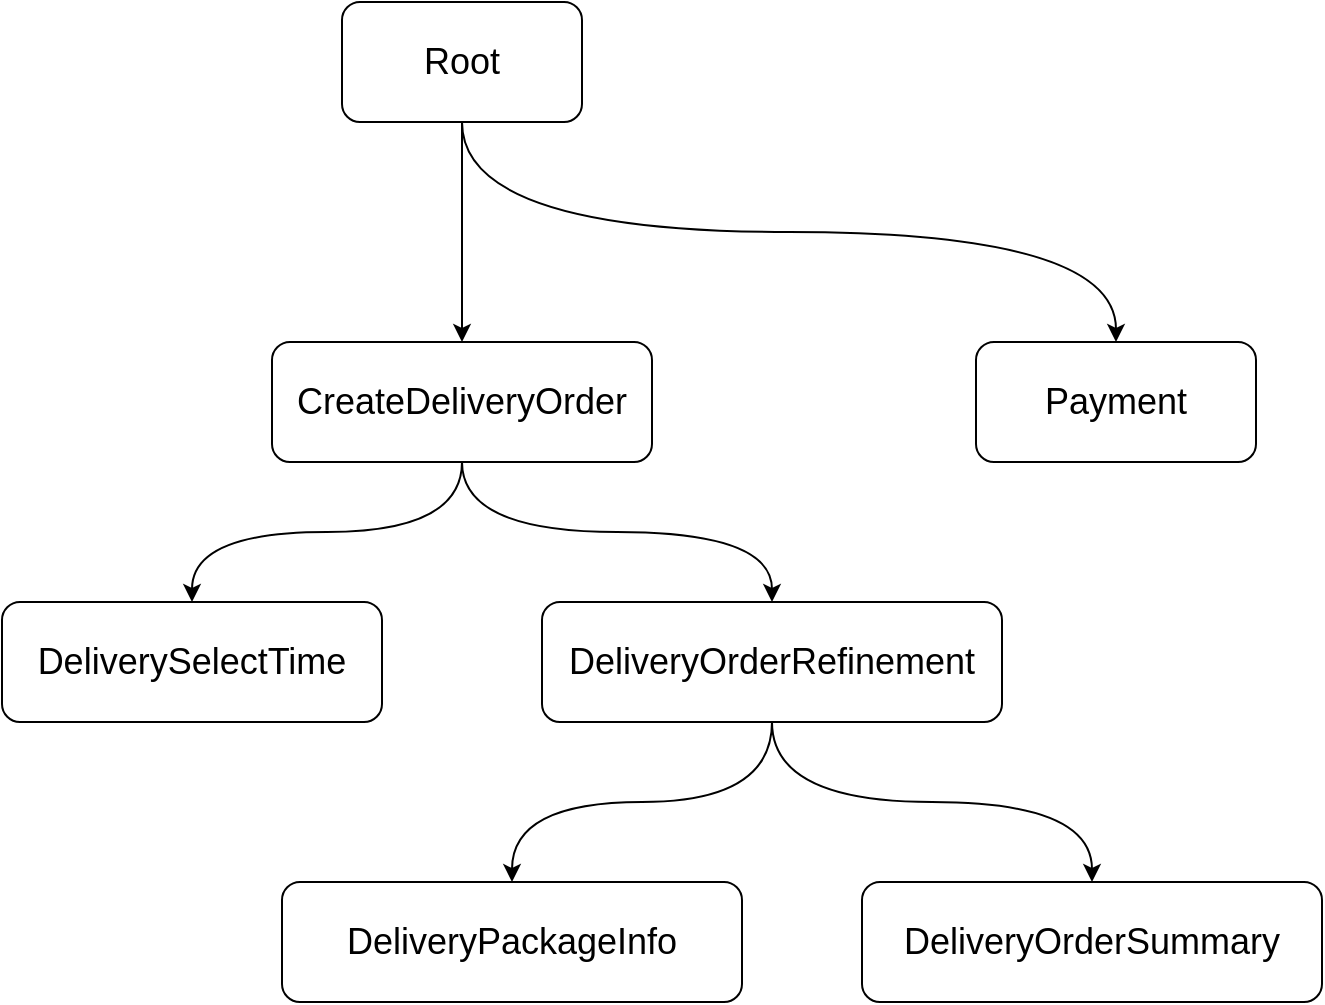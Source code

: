 <mxfile version="12.1.9" type="device" pages="1"><diagram id="BCArHgb9KyM_cuhZDT75" name="Page-1"><mxGraphModel dx="1026" dy="580" grid="1" gridSize="10" guides="1" tooltips="1" connect="1" arrows="1" fold="1" page="1" pageScale="1" pageWidth="1654" pageHeight="2336" math="0" shadow="0"><root><mxCell id="0"/><mxCell id="1" parent="0"/><mxCell id="_loMCa4smAAVEXe9JhCX-4" style="edgeStyle=orthogonalEdgeStyle;rounded=0;orthogonalLoop=1;jettySize=auto;html=1;entryX=0.5;entryY=0;entryDx=0;entryDy=0;" edge="1" parent="1" source="_loMCa4smAAVEXe9JhCX-1" target="_loMCa4smAAVEXe9JhCX-2"><mxGeometry relative="1" as="geometry"/></mxCell><mxCell id="_loMCa4smAAVEXe9JhCX-14" style="edgeStyle=orthogonalEdgeStyle;curved=1;rounded=0;orthogonalLoop=1;jettySize=auto;html=1;entryX=0.5;entryY=0;entryDx=0;entryDy=0;exitX=0.5;exitY=1;exitDx=0;exitDy=0;" edge="1" parent="1" source="_loMCa4smAAVEXe9JhCX-1" target="_loMCa4smAAVEXe9JhCX-3"><mxGeometry relative="1" as="geometry"/></mxCell><mxCell id="_loMCa4smAAVEXe9JhCX-1" value="&lt;font style=&quot;font-size: 18px&quot;&gt;Root&lt;/font&gt;" style="rounded=1;whiteSpace=wrap;html=1;" vertex="1" parent="1"><mxGeometry x="370" y="10" width="120" height="60" as="geometry"/></mxCell><mxCell id="_loMCa4smAAVEXe9JhCX-7" style="edgeStyle=orthogonalEdgeStyle;rounded=0;orthogonalLoop=1;jettySize=auto;html=1;entryX=0.5;entryY=0;entryDx=0;entryDy=0;curved=1;" edge="1" parent="1" source="_loMCa4smAAVEXe9JhCX-2" target="_loMCa4smAAVEXe9JhCX-5"><mxGeometry relative="1" as="geometry"/></mxCell><mxCell id="_loMCa4smAAVEXe9JhCX-9" style="edgeStyle=orthogonalEdgeStyle;curved=1;rounded=0;orthogonalLoop=1;jettySize=auto;html=1;entryX=0.5;entryY=0;entryDx=0;entryDy=0;" edge="1" parent="1" source="_loMCa4smAAVEXe9JhCX-2" target="_loMCa4smAAVEXe9JhCX-6"><mxGeometry relative="1" as="geometry"/></mxCell><mxCell id="_loMCa4smAAVEXe9JhCX-2" value="&lt;font style=&quot;font-size: 18px&quot;&gt;CreateDeliveryOrder&lt;/font&gt;" style="rounded=1;whiteSpace=wrap;html=1;" vertex="1" parent="1"><mxGeometry x="335" y="180" width="190" height="60" as="geometry"/></mxCell><mxCell id="_loMCa4smAAVEXe9JhCX-3" value="&lt;font style=&quot;font-size: 18px&quot;&gt;Payment&lt;/font&gt;" style="rounded=1;whiteSpace=wrap;html=1;" vertex="1" parent="1"><mxGeometry x="687" y="180" width="140" height="60" as="geometry"/></mxCell><mxCell id="_loMCa4smAAVEXe9JhCX-5" value="&lt;font style=&quot;font-size: 18px&quot;&gt;DeliverySelectTime&lt;/font&gt;" style="rounded=1;whiteSpace=wrap;html=1;" vertex="1" parent="1"><mxGeometry x="200" y="310" width="190" height="60" as="geometry"/></mxCell><mxCell id="_loMCa4smAAVEXe9JhCX-12" style="edgeStyle=orthogonalEdgeStyle;curved=1;rounded=0;orthogonalLoop=1;jettySize=auto;html=1;entryX=0.5;entryY=0;entryDx=0;entryDy=0;" edge="1" parent="1" source="_loMCa4smAAVEXe9JhCX-6" target="_loMCa4smAAVEXe9JhCX-10"><mxGeometry relative="1" as="geometry"/></mxCell><mxCell id="_loMCa4smAAVEXe9JhCX-13" style="edgeStyle=orthogonalEdgeStyle;curved=1;rounded=0;orthogonalLoop=1;jettySize=auto;html=1;entryX=0.5;entryY=0;entryDx=0;entryDy=0;" edge="1" parent="1" source="_loMCa4smAAVEXe9JhCX-6" target="_loMCa4smAAVEXe9JhCX-11"><mxGeometry relative="1" as="geometry"/></mxCell><mxCell id="_loMCa4smAAVEXe9JhCX-6" value="&lt;font style=&quot;font-size: 18px&quot;&gt;DeliveryOrderRefinement&lt;/font&gt;" style="rounded=1;whiteSpace=wrap;html=1;" vertex="1" parent="1"><mxGeometry x="470" y="310" width="230" height="60" as="geometry"/></mxCell><mxCell id="_loMCa4smAAVEXe9JhCX-10" value="&lt;font style=&quot;font-size: 18px&quot;&gt;DeliveryPackageInfo&lt;/font&gt;" style="rounded=1;whiteSpace=wrap;html=1;" vertex="1" parent="1"><mxGeometry x="340" y="450" width="230" height="60" as="geometry"/></mxCell><mxCell id="_loMCa4smAAVEXe9JhCX-11" value="&lt;font style=&quot;font-size: 18px&quot;&gt;DeliveryOrderSummary&lt;/font&gt;" style="rounded=1;whiteSpace=wrap;html=1;" vertex="1" parent="1"><mxGeometry x="630" y="450" width="230" height="60" as="geometry"/></mxCell></root></mxGraphModel></diagram></mxfile>